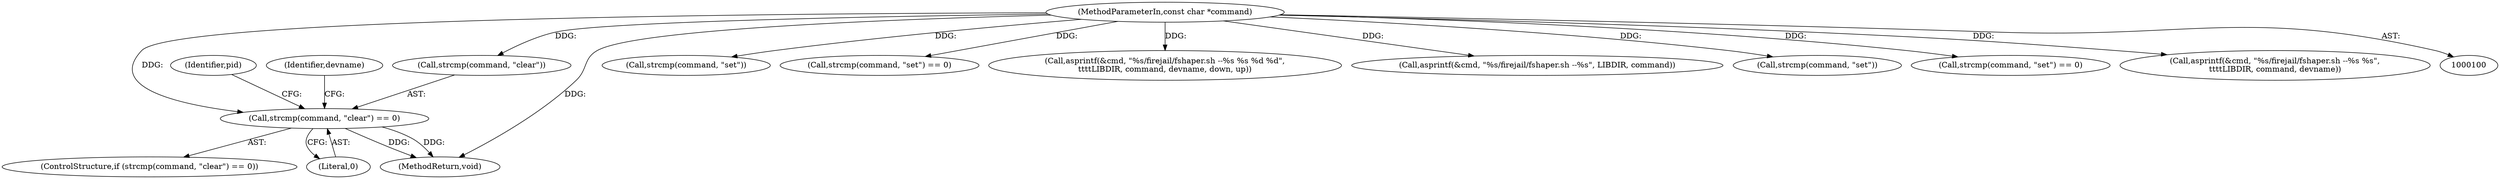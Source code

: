 digraph "0_firejail_5d43fdcd215203868d440ffc42036f5f5ffc89fc@API" {
"1000204" [label="(Call,strcmp(command, \"clear\") == 0)"];
"1000102" [label="(MethodParameterIn,const char *command)"];
"1000193" [label="(Call,strcmp(command, \"set\"))"];
"1000332" [label="(Call,strcmp(command, \"set\") == 0)"];
"1000340" [label="(Call,asprintf(&cmd, \"%s/firejail/fshaper.sh --%s %s %d %d\",\n\t\t\t\tLIBDIR, command, devname, down, up))"];
"1000204" [label="(Call,strcmp(command, \"clear\") == 0)"];
"1000372" [label="(Call,asprintf(&cmd, \"%s/firejail/fshaper.sh --%s\", LIBDIR, command))"];
"1000210" [label="(Identifier,pid)"];
"1000333" [label="(Call,strcmp(command, \"set\"))"];
"1000203" [label="(ControlStructure,if (strcmp(command, \"clear\") == 0))"];
"1000214" [label="(Identifier,devname)"];
"1000208" [label="(Literal,0)"];
"1000428" [label="(MethodReturn,void)"];
"1000192" [label="(Call,strcmp(command, \"set\") == 0)"];
"1000357" [label="(Call,asprintf(&cmd, \"%s/firejail/fshaper.sh --%s %s\",\n\t\t\t\tLIBDIR, command, devname))"];
"1000205" [label="(Call,strcmp(command, \"clear\"))"];
"1000102" [label="(MethodParameterIn,const char *command)"];
"1000204" -> "1000203"  [label="AST: "];
"1000204" -> "1000208"  [label="CFG: "];
"1000205" -> "1000204"  [label="AST: "];
"1000208" -> "1000204"  [label="AST: "];
"1000210" -> "1000204"  [label="CFG: "];
"1000214" -> "1000204"  [label="CFG: "];
"1000204" -> "1000428"  [label="DDG: "];
"1000204" -> "1000428"  [label="DDG: "];
"1000102" -> "1000204"  [label="DDG: "];
"1000102" -> "1000100"  [label="AST: "];
"1000102" -> "1000428"  [label="DDG: "];
"1000102" -> "1000192"  [label="DDG: "];
"1000102" -> "1000193"  [label="DDG: "];
"1000102" -> "1000205"  [label="DDG: "];
"1000102" -> "1000332"  [label="DDG: "];
"1000102" -> "1000333"  [label="DDG: "];
"1000102" -> "1000340"  [label="DDG: "];
"1000102" -> "1000357"  [label="DDG: "];
"1000102" -> "1000372"  [label="DDG: "];
}
